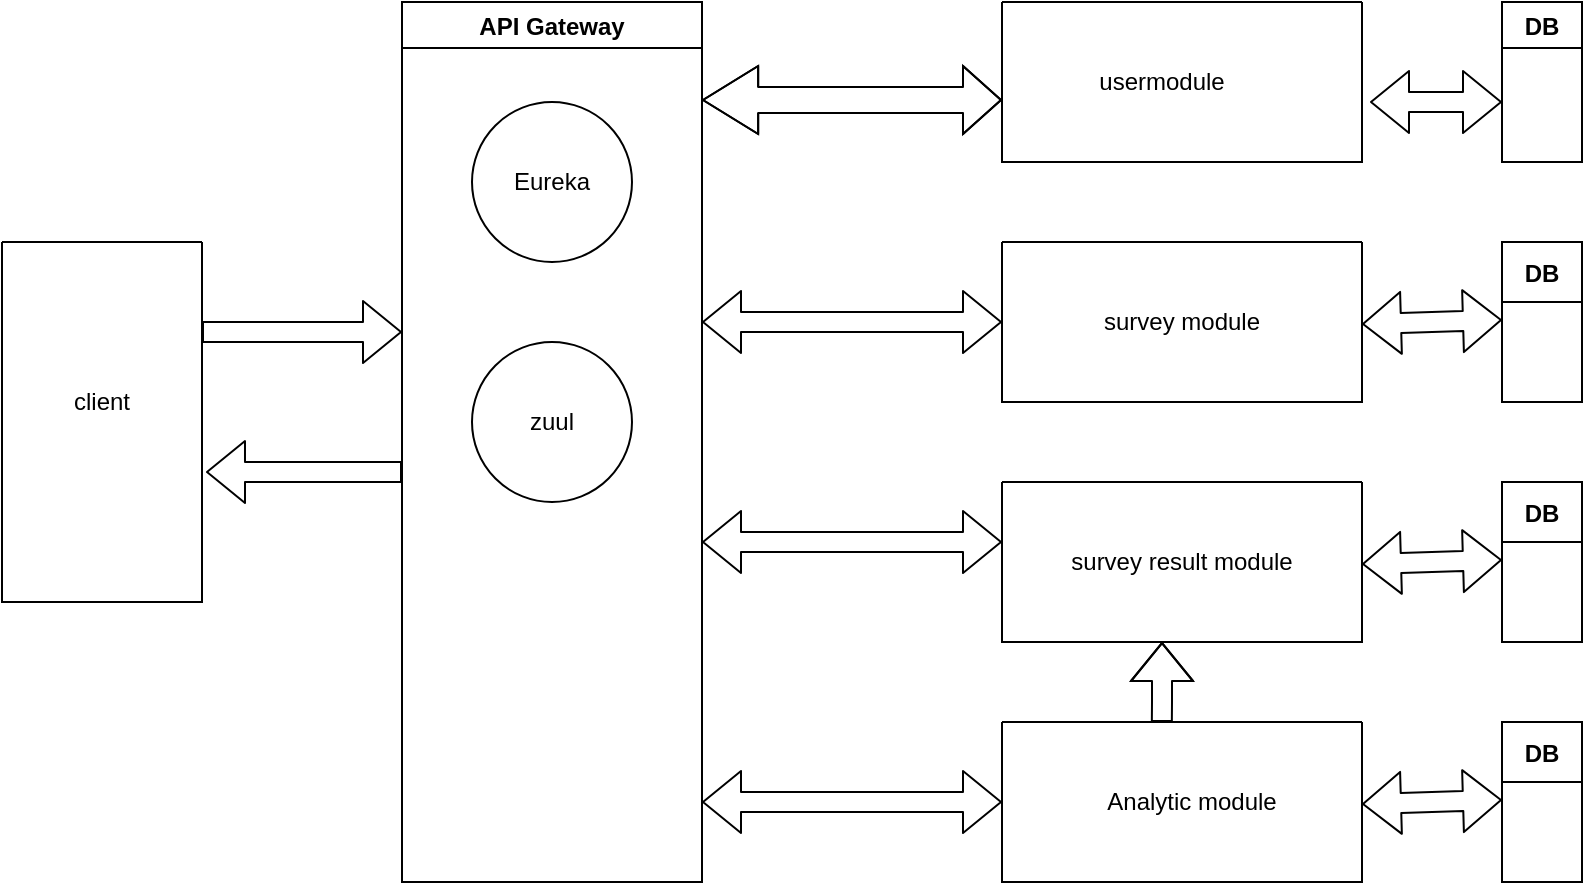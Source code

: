 <mxfile version="14.7.10" type="device"><diagram id="ZI9HM_wyeMIgkt5_c8tt" name="Page-1"><mxGraphModel dx="1447" dy="803" grid="1" gridSize="10" guides="1" tooltips="1" connect="1" arrows="1" fold="1" page="1" pageScale="1" pageWidth="850" pageHeight="1100" math="0" shadow="0"><root><mxCell id="0"/><mxCell id="1" parent="0"/><mxCell id="LdifNnQ536DaiaDsx2Fw-1" value="" style="swimlane;startSize=0;" vertex="1" parent="1"><mxGeometry x="40" y="360" width="100" height="180" as="geometry"/></mxCell><mxCell id="LdifNnQ536DaiaDsx2Fw-3" value="client" style="text;html=1;strokeColor=none;fillColor=none;align=center;verticalAlign=middle;whiteSpace=wrap;rounded=0;" vertex="1" parent="LdifNnQ536DaiaDsx2Fw-1"><mxGeometry x="30" y="70" width="40" height="20" as="geometry"/></mxCell><mxCell id="LdifNnQ536DaiaDsx2Fw-5" value="API Gateway" style="swimlane;startSize=23;" vertex="1" parent="1"><mxGeometry x="240" y="240" width="150" height="440" as="geometry"/></mxCell><mxCell id="LdifNnQ536DaiaDsx2Fw-8" value="" style="ellipse;whiteSpace=wrap;html=1;aspect=fixed;" vertex="1" parent="LdifNnQ536DaiaDsx2Fw-5"><mxGeometry x="35" y="50" width="80" height="80" as="geometry"/></mxCell><mxCell id="LdifNnQ536DaiaDsx2Fw-9" value="" style="ellipse;whiteSpace=wrap;html=1;aspect=fixed;" vertex="1" parent="LdifNnQ536DaiaDsx2Fw-5"><mxGeometry x="35" y="170" width="80" height="80" as="geometry"/></mxCell><mxCell id="LdifNnQ536DaiaDsx2Fw-10" value="Eureka" style="text;html=1;strokeColor=none;fillColor=none;align=center;verticalAlign=middle;whiteSpace=wrap;rounded=0;" vertex="1" parent="LdifNnQ536DaiaDsx2Fw-5"><mxGeometry x="55" y="80" width="40" height="20" as="geometry"/></mxCell><mxCell id="LdifNnQ536DaiaDsx2Fw-11" value="zuul" style="text;html=1;strokeColor=none;fillColor=none;align=center;verticalAlign=middle;whiteSpace=wrap;rounded=0;" vertex="1" parent="LdifNnQ536DaiaDsx2Fw-5"><mxGeometry x="55" y="200" width="40" height="20" as="geometry"/></mxCell><mxCell id="LdifNnQ536DaiaDsx2Fw-6" value="" style="shape=flexArrow;endArrow=classic;html=1;exitX=1;exitY=0.25;exitDx=0;exitDy=0;" edge="1" parent="1" source="LdifNnQ536DaiaDsx2Fw-1"><mxGeometry width="50" height="50" relative="1" as="geometry"><mxPoint x="400" y="480" as="sourcePoint"/><mxPoint x="240" y="405" as="targetPoint"/></mxGeometry></mxCell><mxCell id="LdifNnQ536DaiaDsx2Fw-7" value="" style="shape=flexArrow;endArrow=classic;html=1;entryX=1.02;entryY=0.639;entryDx=0;entryDy=0;entryPerimeter=0;" edge="1" parent="1" target="LdifNnQ536DaiaDsx2Fw-1"><mxGeometry width="50" height="50" relative="1" as="geometry"><mxPoint x="240" y="475" as="sourcePoint"/><mxPoint x="450" y="430" as="targetPoint"/></mxGeometry></mxCell><mxCell id="LdifNnQ536DaiaDsx2Fw-13" value="" style="swimlane;startSize=0;" vertex="1" parent="1"><mxGeometry x="540" y="240" width="180" height="80" as="geometry"/></mxCell><mxCell id="LdifNnQ536DaiaDsx2Fw-14" value="usermodule" style="text;html=1;strokeColor=none;fillColor=none;align=center;verticalAlign=middle;whiteSpace=wrap;rounded=0;" vertex="1" parent="LdifNnQ536DaiaDsx2Fw-13"><mxGeometry x="45" y="30" width="70" height="20" as="geometry"/></mxCell><mxCell id="LdifNnQ536DaiaDsx2Fw-16" value="" style="swimlane;startSize=0;" vertex="1" parent="1"><mxGeometry x="540" y="360" width="180" height="80" as="geometry"/></mxCell><mxCell id="LdifNnQ536DaiaDsx2Fw-18" value="survey module" style="text;html=1;strokeColor=none;fillColor=none;align=center;verticalAlign=middle;whiteSpace=wrap;rounded=0;" vertex="1" parent="LdifNnQ536DaiaDsx2Fw-16"><mxGeometry x="45" y="30" width="90" height="20" as="geometry"/></mxCell><mxCell id="LdifNnQ536DaiaDsx2Fw-19" value="" style="swimlane;startSize=0;" vertex="1" parent="1"><mxGeometry x="540" y="480" width="180" height="80" as="geometry"/></mxCell><mxCell id="LdifNnQ536DaiaDsx2Fw-20" value="survey result module" style="text;html=1;strokeColor=none;fillColor=none;align=center;verticalAlign=middle;whiteSpace=wrap;rounded=0;" vertex="1" parent="LdifNnQ536DaiaDsx2Fw-19"><mxGeometry x="25" y="30" width="130" height="20" as="geometry"/></mxCell><mxCell id="LdifNnQ536DaiaDsx2Fw-21" value="" style="swimlane;startSize=0;" vertex="1" parent="1"><mxGeometry x="540" y="600" width="180" height="80" as="geometry"/></mxCell><mxCell id="LdifNnQ536DaiaDsx2Fw-22" value="Analytic module" style="text;html=1;strokeColor=none;fillColor=none;align=center;verticalAlign=middle;whiteSpace=wrap;rounded=0;" vertex="1" parent="1"><mxGeometry x="590" y="630" width="90" height="20" as="geometry"/></mxCell><mxCell id="LdifNnQ536DaiaDsx2Fw-23" value="" style="shape=flexArrow;endArrow=classic;startArrow=classic;html=1;width=13;startSize=8.86;" edge="1" parent="1"><mxGeometry width="100" height="100" relative="1" as="geometry"><mxPoint x="390" y="289" as="sourcePoint"/><mxPoint x="540" y="289" as="targetPoint"/><Array as="points"><mxPoint x="510" y="289"/></Array></mxGeometry></mxCell><mxCell id="LdifNnQ536DaiaDsx2Fw-24" value="" style="shape=flexArrow;endArrow=classic;startArrow=classic;html=1;" edge="1" parent="1"><mxGeometry width="100" height="100" relative="1" as="geometry"><mxPoint x="390" y="400" as="sourcePoint"/><mxPoint x="540" y="400" as="targetPoint"/></mxGeometry></mxCell><mxCell id="LdifNnQ536DaiaDsx2Fw-25" value="" style="shape=flexArrow;endArrow=classic;startArrow=classic;html=1;" edge="1" parent="1"><mxGeometry width="100" height="100" relative="1" as="geometry"><mxPoint x="390" y="510" as="sourcePoint"/><mxPoint x="540" y="510" as="targetPoint"/></mxGeometry></mxCell><mxCell id="LdifNnQ536DaiaDsx2Fw-26" value="" style="shape=flexArrow;endArrow=classic;startArrow=classic;html=1;" edge="1" parent="1"><mxGeometry width="100" height="100" relative="1" as="geometry"><mxPoint x="390" y="640" as="sourcePoint"/><mxPoint x="540" y="640" as="targetPoint"/></mxGeometry></mxCell><mxCell id="LdifNnQ536DaiaDsx2Fw-27" value="DB" style="swimlane;" vertex="1" parent="1"><mxGeometry x="790" y="240" width="40" height="80" as="geometry"/></mxCell><mxCell id="LdifNnQ536DaiaDsx2Fw-29" value="DB" style="swimlane;startSize=30;" vertex="1" parent="1"><mxGeometry x="790" y="360" width="40" height="80" as="geometry"/></mxCell><mxCell id="LdifNnQ536DaiaDsx2Fw-30" value="DB" style="swimlane;startSize=30;" vertex="1" parent="1"><mxGeometry x="790" y="480" width="40" height="80" as="geometry"/></mxCell><mxCell id="LdifNnQ536DaiaDsx2Fw-31" value="DB" style="swimlane;startSize=30;" vertex="1" parent="1"><mxGeometry x="790" y="600" width="40" height="80" as="geometry"/></mxCell><mxCell id="LdifNnQ536DaiaDsx2Fw-33" value="" style="shape=flexArrow;endArrow=classic;startArrow=classic;html=1;" edge="1" parent="1"><mxGeometry width="100" height="100" relative="1" as="geometry"><mxPoint x="724" y="290" as="sourcePoint"/><mxPoint x="790" y="290" as="targetPoint"/><Array as="points"/></mxGeometry></mxCell><mxCell id="LdifNnQ536DaiaDsx2Fw-34" value="" style="shape=flexArrow;endArrow=classic;startArrow=classic;html=1;exitX=1.022;exitY=0.65;exitDx=0;exitDy=0;exitPerimeter=0;" edge="1" parent="1"><mxGeometry width="100" height="100" relative="1" as="geometry"><mxPoint x="720" y="401" as="sourcePoint"/><mxPoint x="790" y="399" as="targetPoint"/><Array as="points"/></mxGeometry></mxCell><mxCell id="LdifNnQ536DaiaDsx2Fw-35" value="" style="shape=flexArrow;endArrow=classic;startArrow=classic;html=1;exitX=1.022;exitY=0.65;exitDx=0;exitDy=0;exitPerimeter=0;" edge="1" parent="1"><mxGeometry width="100" height="100" relative="1" as="geometry"><mxPoint x="720" y="521" as="sourcePoint"/><mxPoint x="790" y="519" as="targetPoint"/><Array as="points"/></mxGeometry></mxCell><mxCell id="LdifNnQ536DaiaDsx2Fw-36" value="" style="shape=flexArrow;endArrow=classic;startArrow=classic;html=1;exitX=1.022;exitY=0.65;exitDx=0;exitDy=0;exitPerimeter=0;" edge="1" parent="1"><mxGeometry width="100" height="100" relative="1" as="geometry"><mxPoint x="720" y="641" as="sourcePoint"/><mxPoint x="790" y="639.0" as="targetPoint"/><Array as="points"/></mxGeometry></mxCell><mxCell id="LdifNnQ536DaiaDsx2Fw-38" value="" style="shape=flexArrow;endArrow=classic;html=1;exitX=0.444;exitY=0;exitDx=0;exitDy=0;exitPerimeter=0;" edge="1" parent="1" source="LdifNnQ536DaiaDsx2Fw-21"><mxGeometry width="50" height="50" relative="1" as="geometry"><mxPoint x="560" y="570" as="sourcePoint"/><mxPoint x="620" y="560" as="targetPoint"/><Array as="points"><mxPoint x="620" y="590"/></Array></mxGeometry></mxCell></root></mxGraphModel></diagram></mxfile>